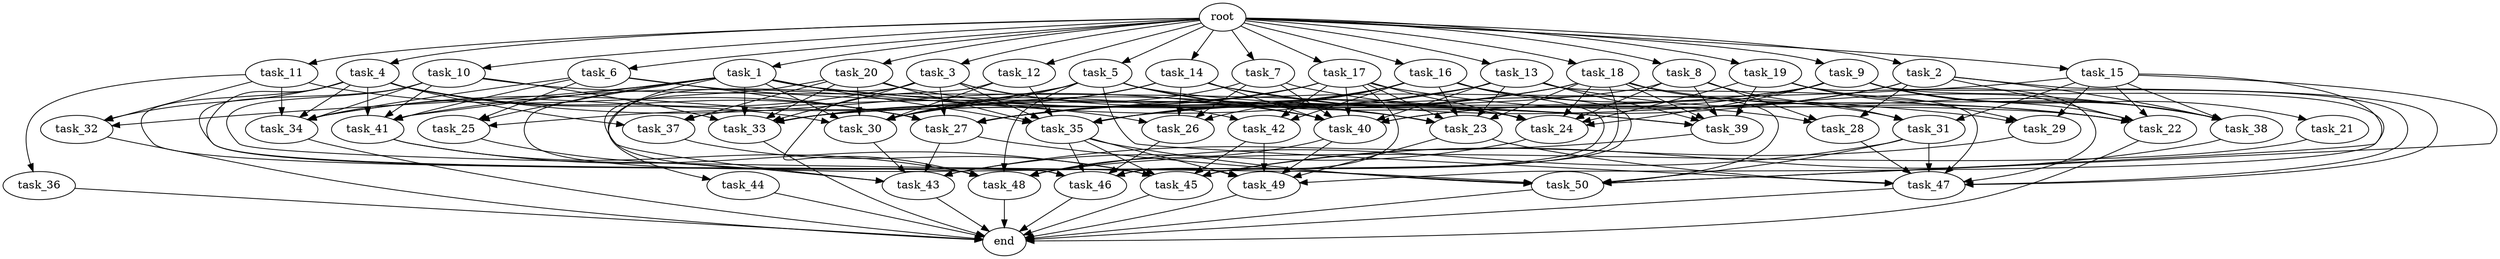 digraph G {
  root [size="0.000000e+00"];
  task_1 [size="4.296010e+07"];
  task_2 [size="7.039982e+09"];
  task_3 [size="3.500718e+09"];
  task_4 [size="2.300800e+09"];
  task_5 [size="4.521710e+09"];
  task_6 [size="8.739882e+09"];
  task_7 [size="4.404838e+09"];
  task_8 [size="6.571528e+09"];
  task_9 [size="3.226631e+09"];
  task_10 [size="1.896776e+09"];
  task_11 [size="1.488536e+09"];
  task_12 [size="6.173069e+09"];
  task_13 [size="3.533780e+09"];
  task_14 [size="5.880972e+09"];
  task_15 [size="6.897515e+09"];
  task_16 [size="5.321621e+09"];
  task_17 [size="5.241820e+09"];
  task_18 [size="5.556732e+09"];
  task_19 [size="7.838619e+09"];
  task_20 [size="3.608248e+09"];
  task_21 [size="5.020811e+09"];
  task_22 [size="1.747342e+09"];
  task_23 [size="4.586338e+09"];
  task_24 [size="1.714801e+09"];
  task_25 [size="6.077232e+09"];
  task_26 [size="9.496149e+09"];
  task_27 [size="2.150388e+09"];
  task_28 [size="7.247809e+09"];
  task_29 [size="7.006173e+09"];
  task_30 [size="8.917600e+09"];
  task_31 [size="6.270532e+09"];
  task_32 [size="1.634927e+09"];
  task_33 [size="9.011515e+09"];
  task_34 [size="3.010986e+08"];
  task_35 [size="8.155958e+09"];
  task_36 [size="2.427542e+09"];
  task_37 [size="5.030789e+09"];
  task_38 [size="6.660116e+09"];
  task_39 [size="1.955287e+09"];
  task_40 [size="6.064661e+09"];
  task_41 [size="5.285557e+09"];
  task_42 [size="7.658142e+09"];
  task_43 [size="2.862532e+09"];
  task_44 [size="2.860691e+09"];
  task_45 [size="1.354016e+09"];
  task_46 [size="4.549670e+09"];
  task_47 [size="5.855776e+09"];
  task_48 [size="2.325954e+09"];
  task_49 [size="7.228642e+09"];
  task_50 [size="3.929593e+09"];
  end [size="0.000000e+00"];

  root -> task_1 [size="1.000000e-12"];
  root -> task_2 [size="1.000000e-12"];
  root -> task_3 [size="1.000000e-12"];
  root -> task_4 [size="1.000000e-12"];
  root -> task_5 [size="1.000000e-12"];
  root -> task_6 [size="1.000000e-12"];
  root -> task_7 [size="1.000000e-12"];
  root -> task_8 [size="1.000000e-12"];
  root -> task_9 [size="1.000000e-12"];
  root -> task_10 [size="1.000000e-12"];
  root -> task_11 [size="1.000000e-12"];
  root -> task_12 [size="1.000000e-12"];
  root -> task_13 [size="1.000000e-12"];
  root -> task_14 [size="1.000000e-12"];
  root -> task_15 [size="1.000000e-12"];
  root -> task_16 [size="1.000000e-12"];
  root -> task_17 [size="1.000000e-12"];
  root -> task_18 [size="1.000000e-12"];
  root -> task_19 [size="1.000000e-12"];
  root -> task_20 [size="1.000000e-12"];
  task_1 -> task_25 [size="2.025744e+08"];
  task_1 -> task_29 [size="2.335391e+08"];
  task_1 -> task_30 [size="1.114700e+08"];
  task_1 -> task_32 [size="5.449758e+07"];
  task_1 -> task_33 [size="1.126439e+08"];
  task_1 -> task_35 [size="1.165137e+08"];
  task_1 -> task_41 [size="1.057111e+08"];
  task_1 -> task_42 [size="2.552714e+08"];
  task_1 -> task_46 [size="6.499529e+07"];
  task_1 -> task_49 [size="1.204774e+08"];
  task_2 -> task_22 [size="2.912236e+07"];
  task_2 -> task_28 [size="2.415936e+08"];
  task_2 -> task_35 [size="1.165137e+08"];
  task_2 -> task_38 [size="1.110019e+08"];
  task_2 -> task_40 [size="7.580826e+07"];
  task_2 -> task_47 [size="7.319720e+07"];
  task_3 -> task_24 [size="2.449716e+07"];
  task_3 -> task_27 [size="2.687985e+07"];
  task_3 -> task_33 [size="1.126439e+08"];
  task_3 -> task_34 [size="5.018310e+06"];
  task_3 -> task_35 [size="1.165137e+08"];
  task_3 -> task_40 [size="7.580826e+07"];
  task_3 -> task_44 [size="2.860691e+08"];
  task_4 -> task_27 [size="2.687985e+07"];
  task_4 -> task_30 [size="1.114700e+08"];
  task_4 -> task_32 [size="5.449758e+07"];
  task_4 -> task_34 [size="5.018310e+06"];
  task_4 -> task_37 [size="1.676930e+08"];
  task_4 -> task_40 [size="7.580826e+07"];
  task_4 -> task_41 [size="1.057111e+08"];
  task_4 -> task_45 [size="1.692520e+07"];
  task_4 -> task_48 [size="3.322792e+07"];
  task_5 -> task_22 [size="2.912236e+07"];
  task_5 -> task_23 [size="7.643896e+07"];
  task_5 -> task_25 [size="2.025744e+08"];
  task_5 -> task_30 [size="1.114700e+08"];
  task_5 -> task_34 [size="5.018310e+06"];
  task_5 -> task_39 [size="3.258811e+07"];
  task_5 -> task_47 [size="7.319720e+07"];
  task_5 -> task_48 [size="3.322792e+07"];
  task_6 -> task_25 [size="2.025744e+08"];
  task_6 -> task_26 [size="2.374037e+08"];
  task_6 -> task_27 [size="2.687985e+07"];
  task_6 -> task_34 [size="5.018310e+06"];
  task_6 -> task_41 [size="1.057111e+08"];
  task_7 -> task_26 [size="2.374037e+08"];
  task_7 -> task_28 [size="2.415936e+08"];
  task_7 -> task_30 [size="1.114700e+08"];
  task_7 -> task_40 [size="7.580826e+07"];
  task_8 -> task_24 [size="2.449716e+07"];
  task_8 -> task_28 [size="2.415936e+08"];
  task_8 -> task_31 [size="2.090177e+08"];
  task_8 -> task_33 [size="1.126439e+08"];
  task_8 -> task_39 [size="3.258811e+07"];
  task_9 -> task_21 [size="5.020811e+08"];
  task_9 -> task_22 [size="2.912236e+07"];
  task_9 -> task_24 [size="2.449716e+07"];
  task_9 -> task_33 [size="1.126439e+08"];
  task_9 -> task_37 [size="1.676930e+08"];
  task_9 -> task_38 [size="1.110019e+08"];
  task_9 -> task_40 [size="7.580826e+07"];
  task_9 -> task_47 [size="7.319720e+07"];
  task_9 -> task_50 [size="5.613705e+07"];
  task_10 -> task_24 [size="2.449716e+07"];
  task_10 -> task_33 [size="1.126439e+08"];
  task_10 -> task_34 [size="5.018310e+06"];
  task_10 -> task_41 [size="1.057111e+08"];
  task_10 -> task_46 [size="6.499529e+07"];
  task_10 -> task_50 [size="5.613705e+07"];
  task_11 -> task_27 [size="2.687985e+07"];
  task_11 -> task_32 [size="5.449758e+07"];
  task_11 -> task_34 [size="5.018310e+06"];
  task_11 -> task_36 [size="2.427542e+08"];
  task_12 -> task_30 [size="1.114700e+08"];
  task_12 -> task_35 [size="1.165137e+08"];
  task_12 -> task_48 [size="3.322792e+07"];
  task_13 -> task_22 [size="2.912236e+07"];
  task_13 -> task_23 [size="7.643896e+07"];
  task_13 -> task_35 [size="1.165137e+08"];
  task_13 -> task_39 [size="3.258811e+07"];
  task_13 -> task_40 [size="7.580826e+07"];
  task_13 -> task_41 [size="1.057111e+08"];
  task_13 -> task_47 [size="7.319720e+07"];
  task_14 -> task_22 [size="2.912236e+07"];
  task_14 -> task_26 [size="2.374037e+08"];
  task_14 -> task_30 [size="1.114700e+08"];
  task_14 -> task_33 [size="1.126439e+08"];
  task_14 -> task_39 [size="3.258811e+07"];
  task_14 -> task_40 [size="7.580826e+07"];
  task_15 -> task_22 [size="2.912236e+07"];
  task_15 -> task_27 [size="2.687985e+07"];
  task_15 -> task_29 [size="2.335391e+08"];
  task_15 -> task_31 [size="2.090177e+08"];
  task_15 -> task_38 [size="1.110019e+08"];
  task_15 -> task_49 [size="1.204774e+08"];
  task_15 -> task_50 [size="5.613705e+07"];
  task_16 -> task_23 [size="7.643896e+07"];
  task_16 -> task_26 [size="2.374037e+08"];
  task_16 -> task_27 [size="2.687985e+07"];
  task_16 -> task_31 [size="2.090177e+08"];
  task_16 -> task_35 [size="1.165137e+08"];
  task_16 -> task_42 [size="2.552714e+08"];
  task_16 -> task_45 [size="1.692520e+07"];
  task_16 -> task_46 [size="6.499529e+07"];
  task_17 -> task_23 [size="7.643896e+07"];
  task_17 -> task_24 [size="2.449716e+07"];
  task_17 -> task_27 [size="2.687985e+07"];
  task_17 -> task_33 [size="1.126439e+08"];
  task_17 -> task_38 [size="1.110019e+08"];
  task_17 -> task_40 [size="7.580826e+07"];
  task_17 -> task_42 [size="2.552714e+08"];
  task_17 -> task_46 [size="6.499529e+07"];
  task_18 -> task_23 [size="7.643896e+07"];
  task_18 -> task_24 [size="2.449716e+07"];
  task_18 -> task_27 [size="2.687985e+07"];
  task_18 -> task_30 [size="1.114700e+08"];
  task_18 -> task_38 [size="1.110019e+08"];
  task_18 -> task_39 [size="3.258811e+07"];
  task_18 -> task_46 [size="6.499529e+07"];
  task_18 -> task_50 [size="5.613705e+07"];
  task_19 -> task_24 [size="2.449716e+07"];
  task_19 -> task_29 [size="2.335391e+08"];
  task_19 -> task_38 [size="1.110019e+08"];
  task_19 -> task_39 [size="3.258811e+07"];
  task_19 -> task_47 [size="7.319720e+07"];
  task_20 -> task_23 [size="7.643896e+07"];
  task_20 -> task_30 [size="1.114700e+08"];
  task_20 -> task_33 [size="1.126439e+08"];
  task_20 -> task_35 [size="1.165137e+08"];
  task_20 -> task_37 [size="1.676930e+08"];
  task_20 -> task_43 [size="4.770887e+07"];
  task_21 -> task_48 [size="3.322792e+07"];
  task_22 -> end [size="1.000000e-12"];
  task_23 -> task_47 [size="7.319720e+07"];
  task_23 -> task_49 [size="1.204774e+08"];
  task_24 -> task_43 [size="4.770887e+07"];
  task_25 -> task_43 [size="4.770887e+07"];
  task_26 -> task_46 [size="6.499529e+07"];
  task_27 -> task_43 [size="4.770887e+07"];
  task_27 -> task_50 [size="5.613705e+07"];
  task_28 -> task_47 [size="7.319720e+07"];
  task_29 -> task_45 [size="1.692520e+07"];
  task_30 -> task_43 [size="4.770887e+07"];
  task_31 -> task_47 [size="7.319720e+07"];
  task_31 -> task_48 [size="3.322792e+07"];
  task_31 -> task_50 [size="5.613705e+07"];
  task_32 -> end [size="1.000000e-12"];
  task_33 -> end [size="1.000000e-12"];
  task_34 -> end [size="1.000000e-12"];
  task_35 -> task_45 [size="1.692520e+07"];
  task_35 -> task_46 [size="6.499529e+07"];
  task_35 -> task_49 [size="1.204774e+08"];
  task_35 -> task_50 [size="5.613705e+07"];
  task_36 -> end [size="1.000000e-12"];
  task_37 -> task_45 [size="1.692520e+07"];
  task_38 -> task_45 [size="1.692520e+07"];
  task_39 -> task_43 [size="4.770887e+07"];
  task_40 -> task_48 [size="3.322792e+07"];
  task_40 -> task_49 [size="1.204774e+08"];
  task_41 -> task_45 [size="1.692520e+07"];
  task_41 -> task_48 [size="3.322792e+07"];
  task_42 -> task_45 [size="1.692520e+07"];
  task_42 -> task_49 [size="1.204774e+08"];
  task_43 -> end [size="1.000000e-12"];
  task_44 -> end [size="1.000000e-12"];
  task_45 -> end [size="1.000000e-12"];
  task_46 -> end [size="1.000000e-12"];
  task_47 -> end [size="1.000000e-12"];
  task_48 -> end [size="1.000000e-12"];
  task_49 -> end [size="1.000000e-12"];
  task_50 -> end [size="1.000000e-12"];
}
